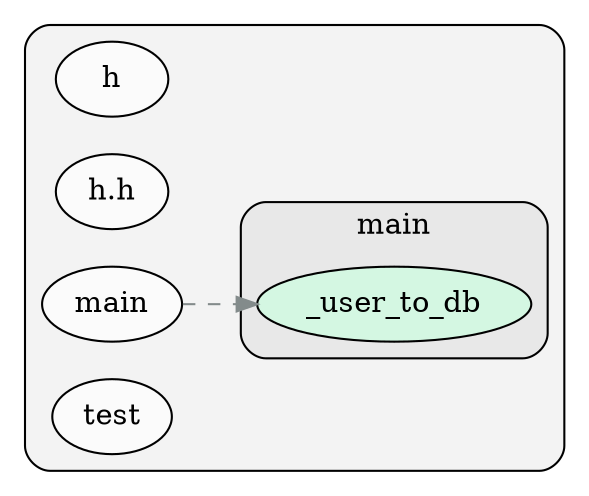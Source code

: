 digraph G {
    graph [rankdir=LR, clusterrank="local"];
    subgraph cluster_G {

        graph [style="filled,rounded", fillcolor="#80808018", label=""];
        h [label="h", style="filled", fillcolor="#ffffffb2", fontcolor="#000000", group="0"];
        h__h [label="h.h", style="filled", fillcolor="#ffffffb2", fontcolor="#000000", group="1"];
        main [label="main", style="filled", fillcolor="#ffffffb2", fontcolor="#000000", group="2"];
        test [label="test", style="filled", fillcolor="#ffffffb2", fontcolor="#000000", group="3"];
        subgraph cluster_main {

            graph [style="filled,rounded", fillcolor="#80808018", label="main"];
            main___user_to_db [label="_user_to_db", style="filled", fillcolor="#ccfee0b2", fontcolor="#000000", group="2"];
        }
    }
        main -> main___user_to_db [style="dashed",  color="#838b8b"];
    }

